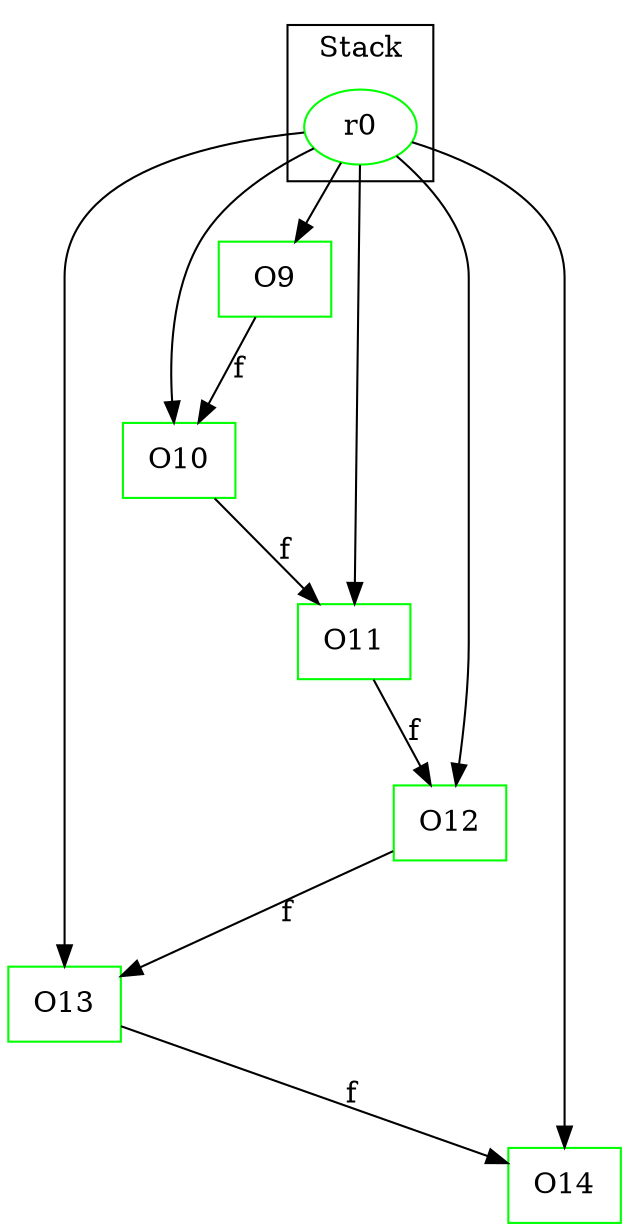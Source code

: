 digraph sample {
  rankDir="LR";
  subgraph cluster_0 {
    label="Stack"
    "r0"; 
  }
  "r0" -> { O13 O12 O14 O9 O11 O10 };
  O13[shape=box];
  O12[shape=box];
  O14[shape=box];
  O9[shape=box];
  O11[shape=box];
  O10[shape=box];
  O13 -> O14[label="f", weight="0.2"]
  O12 -> O13[label="f", weight="0.2"]
  O9 -> O10[label="f", weight="0.2"]
  O11 -> O12[label="f", weight="0.2"]
  O10 -> O11[label="f", weight="0.2"]
  O13[color="green"];
  O12[color="green"];
  O14[color="green"];
  "r0"[color="green"];
  O9[color="green"];
  O11[color="green"];
  O10[color="green"];
}
